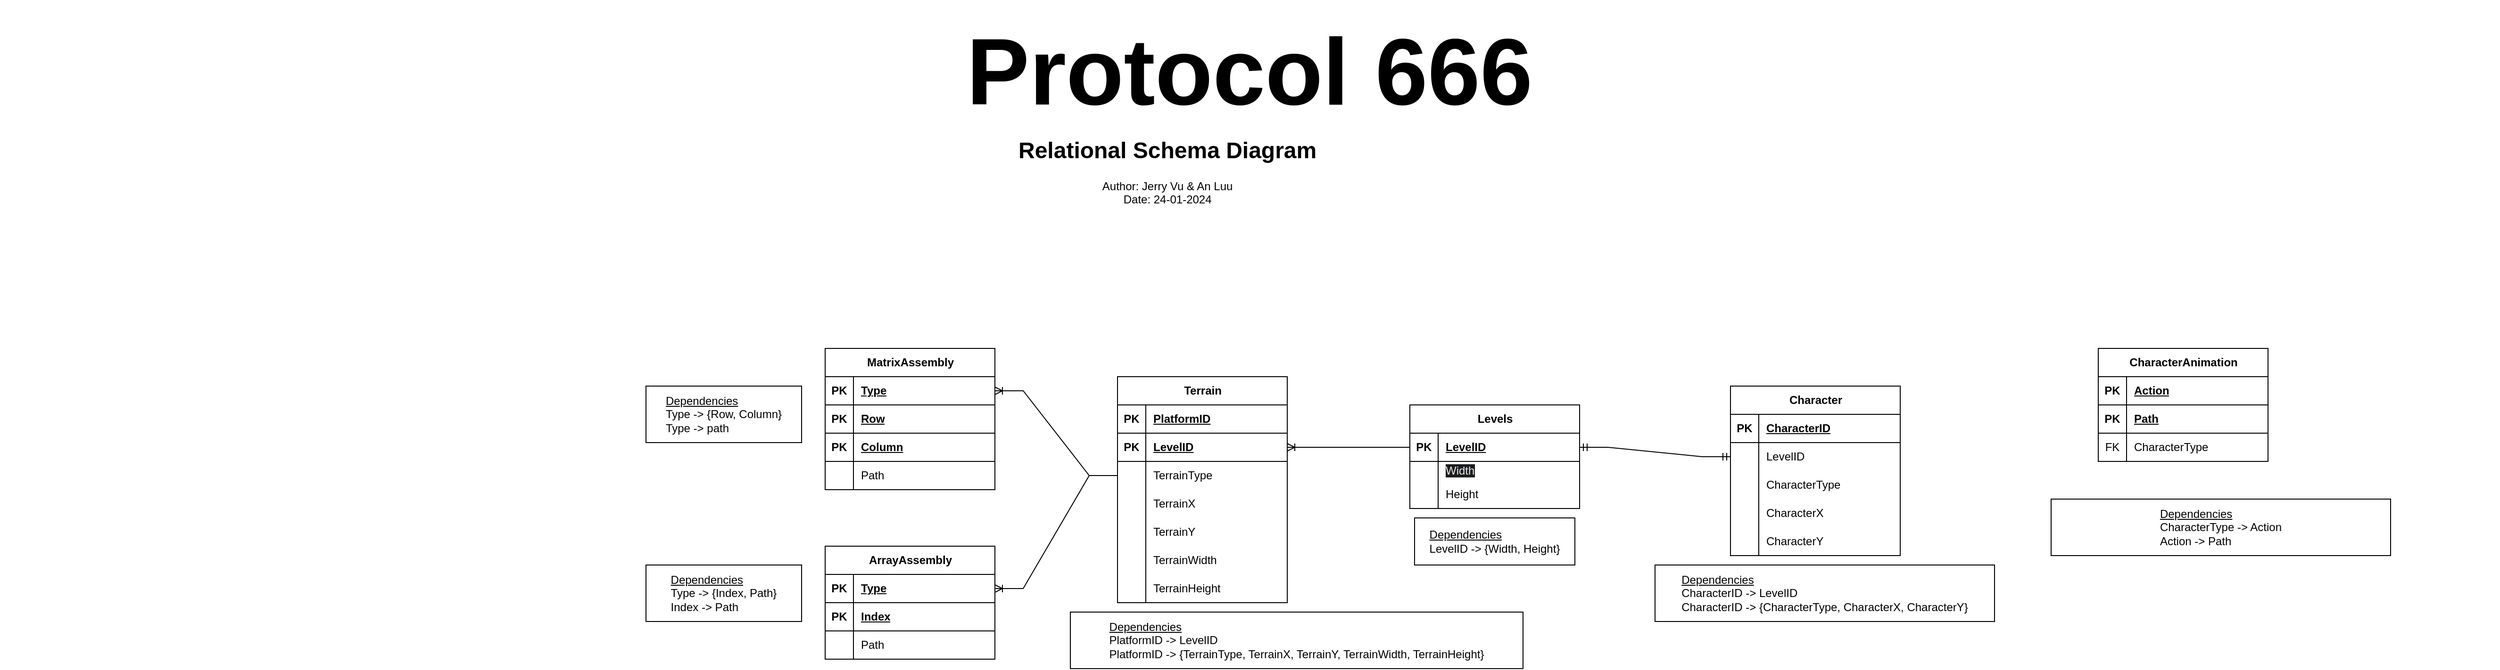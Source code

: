 <mxfile version="22.1.21" type="device">
  <diagram name="Page-1" id="7IiBUtpIPvd7zUJj-s5s">
    <mxGraphModel dx="3720" dy="2289" grid="1" gridSize="10" guides="1" tooltips="1" connect="1" arrows="1" fold="1" page="1" pageScale="1" pageWidth="850" pageHeight="1100" math="0" shadow="0">
      <root>
        <mxCell id="0" />
        <mxCell id="1" parent="0" />
        <mxCell id="Xd04s3LEKx9_GZp7cI3Q-16" value="Levels" style="shape=table;startSize=30;container=1;collapsible=1;childLayout=tableLayout;fixedRows=1;rowLines=0;fontStyle=1;align=center;resizeLast=1;html=1;" parent="1" vertex="1">
          <mxGeometry x="220" y="10" width="180" height="110" as="geometry" />
        </mxCell>
        <mxCell id="Xd04s3LEKx9_GZp7cI3Q-17" value="" style="shape=tableRow;horizontal=0;startSize=0;swimlaneHead=0;swimlaneBody=0;fillColor=none;collapsible=0;dropTarget=0;points=[[0,0.5],[1,0.5]];portConstraint=eastwest;top=0;left=0;right=0;bottom=1;" parent="Xd04s3LEKx9_GZp7cI3Q-16" vertex="1">
          <mxGeometry y="30" width="180" height="30" as="geometry" />
        </mxCell>
        <mxCell id="Xd04s3LEKx9_GZp7cI3Q-18" value="PK" style="shape=partialRectangle;connectable=0;fillColor=none;top=0;left=0;bottom=0;right=0;fontStyle=1;overflow=hidden;whiteSpace=wrap;html=1;" parent="Xd04s3LEKx9_GZp7cI3Q-17" vertex="1">
          <mxGeometry width="30" height="30" as="geometry">
            <mxRectangle width="30" height="30" as="alternateBounds" />
          </mxGeometry>
        </mxCell>
        <mxCell id="Xd04s3LEKx9_GZp7cI3Q-19" value="LevelID" style="shape=partialRectangle;connectable=0;fillColor=none;top=0;left=0;bottom=0;right=0;align=left;spacingLeft=6;fontStyle=5;overflow=hidden;whiteSpace=wrap;html=1;" parent="Xd04s3LEKx9_GZp7cI3Q-17" vertex="1">
          <mxGeometry x="30" width="150" height="30" as="geometry">
            <mxRectangle width="150" height="30" as="alternateBounds" />
          </mxGeometry>
        </mxCell>
        <mxCell id="Xd04s3LEKx9_GZp7cI3Q-20" value="" style="shape=tableRow;horizontal=0;startSize=0;swimlaneHead=0;swimlaneBody=0;fillColor=none;collapsible=0;dropTarget=0;points=[[0,0.5],[1,0.5]];portConstraint=eastwest;top=0;left=0;right=0;bottom=0;" parent="Xd04s3LEKx9_GZp7cI3Q-16" vertex="1">
          <mxGeometry y="60" width="180" height="20" as="geometry" />
        </mxCell>
        <mxCell id="Xd04s3LEKx9_GZp7cI3Q-21" value="" style="shape=partialRectangle;connectable=0;fillColor=none;top=0;left=0;bottom=0;right=0;editable=1;overflow=hidden;whiteSpace=wrap;html=1;" parent="Xd04s3LEKx9_GZp7cI3Q-20" vertex="1">
          <mxGeometry width="30" height="20" as="geometry">
            <mxRectangle width="30" height="20" as="alternateBounds" />
          </mxGeometry>
        </mxCell>
        <mxCell id="Xd04s3LEKx9_GZp7cI3Q-22" value="&lt;span style=&quot;caret-color: rgb(232, 230, 227); color: rgb(232, 230, 227); font-family: Helvetica; font-size: 12px; font-style: normal; font-variant-caps: normal; font-weight: 400; letter-spacing: normal; text-align: left; text-indent: 0px; text-transform: none; word-spacing: 0px; -webkit-text-stroke-width: 0px; background-color: rgb(26, 28, 30); text-decoration: none; float: none; display: inline !important;&quot;&gt;Width&lt;/span&gt;" style="shape=partialRectangle;connectable=0;fillColor=none;top=0;left=0;bottom=0;right=0;align=left;spacingLeft=6;overflow=hidden;whiteSpace=wrap;html=1;" parent="Xd04s3LEKx9_GZp7cI3Q-20" vertex="1">
          <mxGeometry x="30" width="150" height="20" as="geometry">
            <mxRectangle width="150" height="20" as="alternateBounds" />
          </mxGeometry>
        </mxCell>
        <mxCell id="Xd04s3LEKx9_GZp7cI3Q-23" value="" style="shape=tableRow;horizontal=0;startSize=0;swimlaneHead=0;swimlaneBody=0;fillColor=none;collapsible=0;dropTarget=0;points=[[0,0.5],[1,0.5]];portConstraint=eastwest;top=0;left=0;right=0;bottom=0;" parent="Xd04s3LEKx9_GZp7cI3Q-16" vertex="1">
          <mxGeometry y="80" width="180" height="30" as="geometry" />
        </mxCell>
        <mxCell id="Xd04s3LEKx9_GZp7cI3Q-24" value="" style="shape=partialRectangle;connectable=0;fillColor=none;top=0;left=0;bottom=0;right=0;editable=1;overflow=hidden;whiteSpace=wrap;html=1;" parent="Xd04s3LEKx9_GZp7cI3Q-23" vertex="1">
          <mxGeometry width="30" height="30" as="geometry">
            <mxRectangle width="30" height="30" as="alternateBounds" />
          </mxGeometry>
        </mxCell>
        <mxCell id="Xd04s3LEKx9_GZp7cI3Q-25" value="Height" style="shape=partialRectangle;connectable=0;fillColor=none;top=0;left=0;bottom=0;right=0;align=left;spacingLeft=6;overflow=hidden;whiteSpace=wrap;html=1;" parent="Xd04s3LEKx9_GZp7cI3Q-23" vertex="1">
          <mxGeometry x="30" width="150" height="30" as="geometry">
            <mxRectangle width="150" height="30" as="alternateBounds" />
          </mxGeometry>
        </mxCell>
        <mxCell id="Xd04s3LEKx9_GZp7cI3Q-68" value="Terrain" style="shape=table;startSize=30;container=1;collapsible=1;childLayout=tableLayout;fixedRows=1;rowLines=0;fontStyle=1;align=center;resizeLast=1;html=1;" parent="1" vertex="1">
          <mxGeometry x="-90" y="-20" width="180" height="240" as="geometry" />
        </mxCell>
        <mxCell id="Xd04s3LEKx9_GZp7cI3Q-69" value="" style="shape=tableRow;horizontal=0;startSize=0;swimlaneHead=0;swimlaneBody=0;fillColor=none;collapsible=0;dropTarget=0;points=[[0,0.5],[1,0.5]];portConstraint=eastwest;top=0;left=0;right=0;bottom=1;" parent="Xd04s3LEKx9_GZp7cI3Q-68" vertex="1">
          <mxGeometry y="30" width="180" height="30" as="geometry" />
        </mxCell>
        <mxCell id="Xd04s3LEKx9_GZp7cI3Q-70" value="PK" style="shape=partialRectangle;connectable=0;fillColor=none;top=0;left=0;bottom=0;right=0;fontStyle=1;overflow=hidden;whiteSpace=wrap;html=1;" parent="Xd04s3LEKx9_GZp7cI3Q-69" vertex="1">
          <mxGeometry width="30" height="30" as="geometry">
            <mxRectangle width="30" height="30" as="alternateBounds" />
          </mxGeometry>
        </mxCell>
        <mxCell id="Xd04s3LEKx9_GZp7cI3Q-71" value="PlatformID" style="shape=partialRectangle;connectable=0;fillColor=none;top=0;left=0;bottom=0;right=0;align=left;spacingLeft=6;fontStyle=5;overflow=hidden;whiteSpace=wrap;html=1;" parent="Xd04s3LEKx9_GZp7cI3Q-69" vertex="1">
          <mxGeometry x="30" width="150" height="30" as="geometry">
            <mxRectangle width="150" height="30" as="alternateBounds" />
          </mxGeometry>
        </mxCell>
        <mxCell id="Xd04s3LEKx9_GZp7cI3Q-248" value="" style="shape=tableRow;horizontal=0;startSize=0;swimlaneHead=0;swimlaneBody=0;fillColor=none;collapsible=0;dropTarget=0;points=[[0,0.5],[1,0.5]];portConstraint=eastwest;top=0;left=0;right=0;bottom=1;" parent="Xd04s3LEKx9_GZp7cI3Q-68" vertex="1">
          <mxGeometry y="60" width="180" height="30" as="geometry" />
        </mxCell>
        <mxCell id="Xd04s3LEKx9_GZp7cI3Q-249" value="PK" style="shape=partialRectangle;connectable=0;fillColor=none;top=0;left=0;bottom=0;right=0;fontStyle=1;overflow=hidden;whiteSpace=wrap;html=1;" parent="Xd04s3LEKx9_GZp7cI3Q-248" vertex="1">
          <mxGeometry width="30" height="30" as="geometry">
            <mxRectangle width="30" height="30" as="alternateBounds" />
          </mxGeometry>
        </mxCell>
        <mxCell id="Xd04s3LEKx9_GZp7cI3Q-250" value="LevelID" style="shape=partialRectangle;connectable=0;fillColor=none;top=0;left=0;bottom=0;right=0;align=left;spacingLeft=6;fontStyle=5;overflow=hidden;whiteSpace=wrap;html=1;" parent="Xd04s3LEKx9_GZp7cI3Q-248" vertex="1">
          <mxGeometry x="30" width="150" height="30" as="geometry">
            <mxRectangle width="150" height="30" as="alternateBounds" />
          </mxGeometry>
        </mxCell>
        <mxCell id="Xd04s3LEKx9_GZp7cI3Q-75" value="" style="shape=tableRow;horizontal=0;startSize=0;swimlaneHead=0;swimlaneBody=0;fillColor=none;collapsible=0;dropTarget=0;points=[[0,0.5],[1,0.5]];portConstraint=eastwest;top=0;left=0;right=0;bottom=0;" parent="Xd04s3LEKx9_GZp7cI3Q-68" vertex="1">
          <mxGeometry y="90" width="180" height="30" as="geometry" />
        </mxCell>
        <mxCell id="Xd04s3LEKx9_GZp7cI3Q-76" value="" style="shape=partialRectangle;connectable=0;fillColor=none;top=0;left=0;bottom=0;right=0;editable=1;overflow=hidden;whiteSpace=wrap;html=1;" parent="Xd04s3LEKx9_GZp7cI3Q-75" vertex="1">
          <mxGeometry width="30" height="30" as="geometry">
            <mxRectangle width="30" height="30" as="alternateBounds" />
          </mxGeometry>
        </mxCell>
        <mxCell id="Xd04s3LEKx9_GZp7cI3Q-77" value="TerrainType" style="shape=partialRectangle;connectable=0;fillColor=none;top=0;left=0;bottom=0;right=0;align=left;spacingLeft=6;overflow=hidden;whiteSpace=wrap;html=1;" parent="Xd04s3LEKx9_GZp7cI3Q-75" vertex="1">
          <mxGeometry x="30" width="150" height="30" as="geometry">
            <mxRectangle width="150" height="30" as="alternateBounds" />
          </mxGeometry>
        </mxCell>
        <mxCell id="Xd04s3LEKx9_GZp7cI3Q-157" value="" style="shape=tableRow;horizontal=0;startSize=0;swimlaneHead=0;swimlaneBody=0;fillColor=none;collapsible=0;dropTarget=0;points=[[0,0.5],[1,0.5]];portConstraint=eastwest;top=0;left=0;right=0;bottom=0;" parent="Xd04s3LEKx9_GZp7cI3Q-68" vertex="1">
          <mxGeometry y="120" width="180" height="30" as="geometry" />
        </mxCell>
        <mxCell id="Xd04s3LEKx9_GZp7cI3Q-158" value="" style="shape=partialRectangle;connectable=0;fillColor=none;top=0;left=0;bottom=0;right=0;editable=1;overflow=hidden;whiteSpace=wrap;html=1;" parent="Xd04s3LEKx9_GZp7cI3Q-157" vertex="1">
          <mxGeometry width="30" height="30" as="geometry">
            <mxRectangle width="30" height="30" as="alternateBounds" />
          </mxGeometry>
        </mxCell>
        <mxCell id="Xd04s3LEKx9_GZp7cI3Q-159" value="TerrainX" style="shape=partialRectangle;connectable=0;fillColor=none;top=0;left=0;bottom=0;right=0;align=left;spacingLeft=6;overflow=hidden;whiteSpace=wrap;html=1;" parent="Xd04s3LEKx9_GZp7cI3Q-157" vertex="1">
          <mxGeometry x="30" width="150" height="30" as="geometry">
            <mxRectangle width="150" height="30" as="alternateBounds" />
          </mxGeometry>
        </mxCell>
        <mxCell id="Xd04s3LEKx9_GZp7cI3Q-78" value="" style="shape=tableRow;horizontal=0;startSize=0;swimlaneHead=0;swimlaneBody=0;fillColor=none;collapsible=0;dropTarget=0;points=[[0,0.5],[1,0.5]];portConstraint=eastwest;top=0;left=0;right=0;bottom=0;" parent="Xd04s3LEKx9_GZp7cI3Q-68" vertex="1">
          <mxGeometry y="150" width="180" height="30" as="geometry" />
        </mxCell>
        <mxCell id="Xd04s3LEKx9_GZp7cI3Q-79" value="" style="shape=partialRectangle;connectable=0;fillColor=none;top=0;left=0;bottom=0;right=0;editable=1;overflow=hidden;whiteSpace=wrap;html=1;" parent="Xd04s3LEKx9_GZp7cI3Q-78" vertex="1">
          <mxGeometry width="30" height="30" as="geometry">
            <mxRectangle width="30" height="30" as="alternateBounds" />
          </mxGeometry>
        </mxCell>
        <mxCell id="Xd04s3LEKx9_GZp7cI3Q-80" value="TerrainY" style="shape=partialRectangle;connectable=0;fillColor=none;top=0;left=0;bottom=0;right=0;align=left;spacingLeft=6;overflow=hidden;whiteSpace=wrap;html=1;" parent="Xd04s3LEKx9_GZp7cI3Q-78" vertex="1">
          <mxGeometry x="30" width="150" height="30" as="geometry">
            <mxRectangle width="150" height="30" as="alternateBounds" />
          </mxGeometry>
        </mxCell>
        <mxCell id="Xd04s3LEKx9_GZp7cI3Q-81" value="" style="shape=tableRow;horizontal=0;startSize=0;swimlaneHead=0;swimlaneBody=0;fillColor=none;collapsible=0;dropTarget=0;points=[[0,0.5],[1,0.5]];portConstraint=eastwest;top=0;left=0;right=0;bottom=0;" parent="Xd04s3LEKx9_GZp7cI3Q-68" vertex="1">
          <mxGeometry y="180" width="180" height="30" as="geometry" />
        </mxCell>
        <mxCell id="Xd04s3LEKx9_GZp7cI3Q-82" value="" style="shape=partialRectangle;connectable=0;fillColor=none;top=0;left=0;bottom=0;right=0;editable=1;overflow=hidden;whiteSpace=wrap;html=1;" parent="Xd04s3LEKx9_GZp7cI3Q-81" vertex="1">
          <mxGeometry width="30" height="30" as="geometry">
            <mxRectangle width="30" height="30" as="alternateBounds" />
          </mxGeometry>
        </mxCell>
        <mxCell id="Xd04s3LEKx9_GZp7cI3Q-83" value="TerrainWidth" style="shape=partialRectangle;connectable=0;fillColor=none;top=0;left=0;bottom=0;right=0;align=left;spacingLeft=6;overflow=hidden;whiteSpace=wrap;html=1;" parent="Xd04s3LEKx9_GZp7cI3Q-81" vertex="1">
          <mxGeometry x="30" width="150" height="30" as="geometry">
            <mxRectangle width="150" height="30" as="alternateBounds" />
          </mxGeometry>
        </mxCell>
        <mxCell id="Xd04s3LEKx9_GZp7cI3Q-84" value="" style="shape=tableRow;horizontal=0;startSize=0;swimlaneHead=0;swimlaneBody=0;fillColor=none;collapsible=0;dropTarget=0;points=[[0,0.5],[1,0.5]];portConstraint=eastwest;top=0;left=0;right=0;bottom=0;" parent="Xd04s3LEKx9_GZp7cI3Q-68" vertex="1">
          <mxGeometry y="210" width="180" height="30" as="geometry" />
        </mxCell>
        <mxCell id="Xd04s3LEKx9_GZp7cI3Q-85" value="" style="shape=partialRectangle;connectable=0;fillColor=none;top=0;left=0;bottom=0;right=0;editable=1;overflow=hidden;whiteSpace=wrap;html=1;" parent="Xd04s3LEKx9_GZp7cI3Q-84" vertex="1">
          <mxGeometry width="30" height="30" as="geometry">
            <mxRectangle width="30" height="30" as="alternateBounds" />
          </mxGeometry>
        </mxCell>
        <mxCell id="Xd04s3LEKx9_GZp7cI3Q-86" value="TerrainHeight" style="shape=partialRectangle;connectable=0;fillColor=none;top=0;left=0;bottom=0;right=0;align=left;spacingLeft=6;overflow=hidden;whiteSpace=wrap;html=1;" parent="Xd04s3LEKx9_GZp7cI3Q-84" vertex="1">
          <mxGeometry x="30" width="150" height="30" as="geometry">
            <mxRectangle width="150" height="30" as="alternateBounds" />
          </mxGeometry>
        </mxCell>
        <mxCell id="Xd04s3LEKx9_GZp7cI3Q-164" value="" style="edgeStyle=entityRelationEdgeStyle;fontSize=12;html=1;endArrow=ERmandOne;startArrow=ERmandOne;rounded=0;entryX=0;entryY=0.5;entryDx=0;entryDy=0;exitX=1;exitY=0.5;exitDx=0;exitDy=0;" parent="1" source="Xd04s3LEKx9_GZp7cI3Q-17" target="Xd04s3LEKx9_GZp7cI3Q-351" edge="1">
          <mxGeometry width="100" height="100" relative="1" as="geometry">
            <mxPoint x="460" y="200" as="sourcePoint" />
            <mxPoint x="510" y="60" as="targetPoint" />
          </mxGeometry>
        </mxCell>
        <mxCell id="Xd04s3LEKx9_GZp7cI3Q-168" value="" style="edgeStyle=entityRelationEdgeStyle;fontSize=12;html=1;endArrow=ERoneToMany;rounded=0;entryX=1;entryY=0.5;entryDx=0;entryDy=0;exitX=0;exitY=0.5;exitDx=0;exitDy=0;" parent="1" source="Xd04s3LEKx9_GZp7cI3Q-17" target="Xd04s3LEKx9_GZp7cI3Q-248" edge="1">
          <mxGeometry width="100" height="100" relative="1" as="geometry">
            <mxPoint x="160" y="360" as="sourcePoint" />
            <mxPoint x="160" y="150" as="targetPoint" />
          </mxGeometry>
        </mxCell>
        <mxCell id="Xd04s3LEKx9_GZp7cI3Q-176" value="CharacterAnimation" style="shape=table;startSize=30;container=1;collapsible=1;childLayout=tableLayout;fixedRows=1;rowLines=0;fontStyle=1;align=center;resizeLast=1;html=1;" parent="1" vertex="1">
          <mxGeometry x="950" y="-50" width="180" height="120" as="geometry" />
        </mxCell>
        <mxCell id="Xd04s3LEKx9_GZp7cI3Q-177" value="" style="shape=tableRow;horizontal=0;startSize=0;swimlaneHead=0;swimlaneBody=0;fillColor=none;collapsible=0;dropTarget=0;points=[[0,0.5],[1,0.5]];portConstraint=eastwest;top=0;left=0;right=0;bottom=1;" parent="Xd04s3LEKx9_GZp7cI3Q-176" vertex="1">
          <mxGeometry y="30" width="180" height="30" as="geometry" />
        </mxCell>
        <mxCell id="Xd04s3LEKx9_GZp7cI3Q-178" value="PK" style="shape=partialRectangle;connectable=0;fillColor=none;top=0;left=0;bottom=0;right=0;fontStyle=1;overflow=hidden;whiteSpace=wrap;html=1;" parent="Xd04s3LEKx9_GZp7cI3Q-177" vertex="1">
          <mxGeometry width="30" height="30" as="geometry">
            <mxRectangle width="30" height="30" as="alternateBounds" />
          </mxGeometry>
        </mxCell>
        <mxCell id="Xd04s3LEKx9_GZp7cI3Q-179" value="Action" style="shape=partialRectangle;connectable=0;fillColor=none;top=0;left=0;bottom=0;right=0;align=left;spacingLeft=6;fontStyle=5;overflow=hidden;whiteSpace=wrap;html=1;" parent="Xd04s3LEKx9_GZp7cI3Q-177" vertex="1">
          <mxGeometry x="30" width="150" height="30" as="geometry">
            <mxRectangle width="150" height="30" as="alternateBounds" />
          </mxGeometry>
        </mxCell>
        <mxCell id="Xd04s3LEKx9_GZp7cI3Q-219" value="" style="shape=tableRow;horizontal=0;startSize=0;swimlaneHead=0;swimlaneBody=0;fillColor=none;collapsible=0;dropTarget=0;points=[[0,0.5],[1,0.5]];portConstraint=eastwest;top=0;left=0;right=0;bottom=1;" parent="Xd04s3LEKx9_GZp7cI3Q-176" vertex="1">
          <mxGeometry y="60" width="180" height="30" as="geometry" />
        </mxCell>
        <mxCell id="Xd04s3LEKx9_GZp7cI3Q-220" value="PK" style="shape=partialRectangle;connectable=0;fillColor=none;top=0;left=0;bottom=0;right=0;fontStyle=1;overflow=hidden;whiteSpace=wrap;html=1;" parent="Xd04s3LEKx9_GZp7cI3Q-219" vertex="1">
          <mxGeometry width="30" height="30" as="geometry">
            <mxRectangle width="30" height="30" as="alternateBounds" />
          </mxGeometry>
        </mxCell>
        <mxCell id="Xd04s3LEKx9_GZp7cI3Q-221" value="Path" style="shape=partialRectangle;connectable=0;fillColor=none;top=0;left=0;bottom=0;right=0;align=left;spacingLeft=6;fontStyle=5;overflow=hidden;whiteSpace=wrap;html=1;" parent="Xd04s3LEKx9_GZp7cI3Q-219" vertex="1">
          <mxGeometry x="30" width="150" height="30" as="geometry">
            <mxRectangle width="150" height="30" as="alternateBounds" />
          </mxGeometry>
        </mxCell>
        <mxCell id="Xd04s3LEKx9_GZp7cI3Q-180" value="" style="shape=tableRow;horizontal=0;startSize=0;swimlaneHead=0;swimlaneBody=0;fillColor=none;collapsible=0;dropTarget=0;points=[[0,0.5],[1,0.5]];portConstraint=eastwest;top=0;left=0;right=0;bottom=0;" parent="Xd04s3LEKx9_GZp7cI3Q-176" vertex="1">
          <mxGeometry y="90" width="180" height="30" as="geometry" />
        </mxCell>
        <mxCell id="Xd04s3LEKx9_GZp7cI3Q-181" value="FK" style="shape=partialRectangle;connectable=0;fillColor=none;top=0;left=0;bottom=0;right=0;editable=1;overflow=hidden;whiteSpace=wrap;html=1;" parent="Xd04s3LEKx9_GZp7cI3Q-180" vertex="1">
          <mxGeometry width="30" height="30" as="geometry">
            <mxRectangle width="30" height="30" as="alternateBounds" />
          </mxGeometry>
        </mxCell>
        <mxCell id="Xd04s3LEKx9_GZp7cI3Q-182" value="CharacterType" style="shape=partialRectangle;connectable=0;fillColor=none;top=0;left=0;bottom=0;right=0;align=left;spacingLeft=6;overflow=hidden;whiteSpace=wrap;html=1;" parent="Xd04s3LEKx9_GZp7cI3Q-180" vertex="1">
          <mxGeometry x="30" width="150" height="30" as="geometry">
            <mxRectangle width="150" height="30" as="alternateBounds" />
          </mxGeometry>
        </mxCell>
        <mxCell id="Xd04s3LEKx9_GZp7cI3Q-316" value="ArrayAssembly" style="shape=table;startSize=30;container=1;collapsible=1;childLayout=tableLayout;fixedRows=1;rowLines=0;fontStyle=1;align=center;resizeLast=1;html=1;" parent="1" vertex="1">
          <mxGeometry x="-400" y="160" width="180" height="120" as="geometry" />
        </mxCell>
        <mxCell id="Xd04s3LEKx9_GZp7cI3Q-317" value="" style="shape=tableRow;horizontal=0;startSize=0;swimlaneHead=0;swimlaneBody=0;fillColor=none;collapsible=0;dropTarget=0;points=[[0,0.5],[1,0.5]];portConstraint=eastwest;top=0;left=0;right=0;bottom=1;" parent="Xd04s3LEKx9_GZp7cI3Q-316" vertex="1">
          <mxGeometry y="30" width="180" height="30" as="geometry" />
        </mxCell>
        <mxCell id="Xd04s3LEKx9_GZp7cI3Q-318" value="PK" style="shape=partialRectangle;connectable=0;fillColor=none;top=0;left=0;bottom=0;right=0;fontStyle=1;overflow=hidden;whiteSpace=wrap;html=1;" parent="Xd04s3LEKx9_GZp7cI3Q-317" vertex="1">
          <mxGeometry width="30" height="30" as="geometry">
            <mxRectangle width="30" height="30" as="alternateBounds" />
          </mxGeometry>
        </mxCell>
        <mxCell id="Xd04s3LEKx9_GZp7cI3Q-319" value="Type" style="shape=partialRectangle;connectable=0;fillColor=none;top=0;left=0;bottom=0;right=0;align=left;spacingLeft=6;fontStyle=5;overflow=hidden;whiteSpace=wrap;html=1;" parent="Xd04s3LEKx9_GZp7cI3Q-317" vertex="1">
          <mxGeometry x="30" width="150" height="30" as="geometry">
            <mxRectangle width="150" height="30" as="alternateBounds" />
          </mxGeometry>
        </mxCell>
        <mxCell id="Xd04s3LEKx9_GZp7cI3Q-329" value="" style="shape=tableRow;horizontal=0;startSize=0;swimlaneHead=0;swimlaneBody=0;fillColor=none;collapsible=0;dropTarget=0;points=[[0,0.5],[1,0.5]];portConstraint=eastwest;top=0;left=0;right=0;bottom=1;" parent="Xd04s3LEKx9_GZp7cI3Q-316" vertex="1">
          <mxGeometry y="60" width="180" height="30" as="geometry" />
        </mxCell>
        <mxCell id="Xd04s3LEKx9_GZp7cI3Q-330" value="PK" style="shape=partialRectangle;connectable=0;fillColor=none;top=0;left=0;bottom=0;right=0;fontStyle=1;overflow=hidden;whiteSpace=wrap;html=1;" parent="Xd04s3LEKx9_GZp7cI3Q-329" vertex="1">
          <mxGeometry width="30" height="30" as="geometry">
            <mxRectangle width="30" height="30" as="alternateBounds" />
          </mxGeometry>
        </mxCell>
        <mxCell id="Xd04s3LEKx9_GZp7cI3Q-331" value="Index" style="shape=partialRectangle;connectable=0;fillColor=none;top=0;left=0;bottom=0;right=0;align=left;spacingLeft=6;fontStyle=5;overflow=hidden;whiteSpace=wrap;html=1;" parent="Xd04s3LEKx9_GZp7cI3Q-329" vertex="1">
          <mxGeometry x="30" width="150" height="30" as="geometry">
            <mxRectangle width="150" height="30" as="alternateBounds" />
          </mxGeometry>
        </mxCell>
        <mxCell id="Xd04s3LEKx9_GZp7cI3Q-320" value="" style="shape=tableRow;horizontal=0;startSize=0;swimlaneHead=0;swimlaneBody=0;fillColor=none;collapsible=0;dropTarget=0;points=[[0,0.5],[1,0.5]];portConstraint=eastwest;top=0;left=0;right=0;bottom=0;" parent="Xd04s3LEKx9_GZp7cI3Q-316" vertex="1">
          <mxGeometry y="90" width="180" height="30" as="geometry" />
        </mxCell>
        <mxCell id="Xd04s3LEKx9_GZp7cI3Q-321" value="" style="shape=partialRectangle;connectable=0;fillColor=none;top=0;left=0;bottom=0;right=0;editable=1;overflow=hidden;whiteSpace=wrap;html=1;" parent="Xd04s3LEKx9_GZp7cI3Q-320" vertex="1">
          <mxGeometry width="30" height="30" as="geometry">
            <mxRectangle width="30" height="30" as="alternateBounds" />
          </mxGeometry>
        </mxCell>
        <mxCell id="Xd04s3LEKx9_GZp7cI3Q-322" value="Path" style="shape=partialRectangle;connectable=0;fillColor=none;top=0;left=0;bottom=0;right=0;align=left;spacingLeft=6;overflow=hidden;whiteSpace=wrap;html=1;" parent="Xd04s3LEKx9_GZp7cI3Q-320" vertex="1">
          <mxGeometry x="30" width="150" height="30" as="geometry">
            <mxRectangle width="150" height="30" as="alternateBounds" />
          </mxGeometry>
        </mxCell>
        <mxCell id="Xd04s3LEKx9_GZp7cI3Q-332" value="MatrixAssembly" style="shape=table;startSize=30;container=1;collapsible=1;childLayout=tableLayout;fixedRows=1;rowLines=0;fontStyle=1;align=center;resizeLast=1;html=1;" parent="1" vertex="1">
          <mxGeometry x="-400" y="-50" width="180" height="150" as="geometry" />
        </mxCell>
        <mxCell id="Xd04s3LEKx9_GZp7cI3Q-333" value="" style="shape=tableRow;horizontal=0;startSize=0;swimlaneHead=0;swimlaneBody=0;fillColor=none;collapsible=0;dropTarget=0;points=[[0,0.5],[1,0.5]];portConstraint=eastwest;top=0;left=0;right=0;bottom=1;" parent="Xd04s3LEKx9_GZp7cI3Q-332" vertex="1">
          <mxGeometry y="30" width="180" height="30" as="geometry" />
        </mxCell>
        <mxCell id="Xd04s3LEKx9_GZp7cI3Q-334" value="PK" style="shape=partialRectangle;connectable=0;fillColor=none;top=0;left=0;bottom=0;right=0;fontStyle=1;overflow=hidden;whiteSpace=wrap;html=1;" parent="Xd04s3LEKx9_GZp7cI3Q-333" vertex="1">
          <mxGeometry width="30" height="30" as="geometry">
            <mxRectangle width="30" height="30" as="alternateBounds" />
          </mxGeometry>
        </mxCell>
        <mxCell id="Xd04s3LEKx9_GZp7cI3Q-335" value="Type" style="shape=partialRectangle;connectable=0;fillColor=none;top=0;left=0;bottom=0;right=0;align=left;spacingLeft=6;fontStyle=5;overflow=hidden;whiteSpace=wrap;html=1;" parent="Xd04s3LEKx9_GZp7cI3Q-333" vertex="1">
          <mxGeometry x="30" width="150" height="30" as="geometry">
            <mxRectangle width="150" height="30" as="alternateBounds" />
          </mxGeometry>
        </mxCell>
        <mxCell id="Xd04s3LEKx9_GZp7cI3Q-336" value="" style="shape=tableRow;horizontal=0;startSize=0;swimlaneHead=0;swimlaneBody=0;fillColor=none;collapsible=0;dropTarget=0;points=[[0,0.5],[1,0.5]];portConstraint=eastwest;top=0;left=0;right=0;bottom=1;" parent="Xd04s3LEKx9_GZp7cI3Q-332" vertex="1">
          <mxGeometry y="60" width="180" height="30" as="geometry" />
        </mxCell>
        <mxCell id="Xd04s3LEKx9_GZp7cI3Q-337" value="PK" style="shape=partialRectangle;connectable=0;fillColor=none;top=0;left=0;bottom=0;right=0;fontStyle=1;overflow=hidden;whiteSpace=wrap;html=1;" parent="Xd04s3LEKx9_GZp7cI3Q-336" vertex="1">
          <mxGeometry width="30" height="30" as="geometry">
            <mxRectangle width="30" height="30" as="alternateBounds" />
          </mxGeometry>
        </mxCell>
        <mxCell id="Xd04s3LEKx9_GZp7cI3Q-338" value="Row" style="shape=partialRectangle;connectable=0;fillColor=none;top=0;left=0;bottom=0;right=0;align=left;spacingLeft=6;fontStyle=5;overflow=hidden;whiteSpace=wrap;html=1;" parent="Xd04s3LEKx9_GZp7cI3Q-336" vertex="1">
          <mxGeometry x="30" width="150" height="30" as="geometry">
            <mxRectangle width="150" height="30" as="alternateBounds" />
          </mxGeometry>
        </mxCell>
        <mxCell id="Xd04s3LEKx9_GZp7cI3Q-342" value="" style="shape=tableRow;horizontal=0;startSize=0;swimlaneHead=0;swimlaneBody=0;fillColor=none;collapsible=0;dropTarget=0;points=[[0,0.5],[1,0.5]];portConstraint=eastwest;top=0;left=0;right=0;bottom=1;" parent="Xd04s3LEKx9_GZp7cI3Q-332" vertex="1">
          <mxGeometry y="90" width="180" height="30" as="geometry" />
        </mxCell>
        <mxCell id="Xd04s3LEKx9_GZp7cI3Q-343" value="PK" style="shape=partialRectangle;connectable=0;fillColor=none;top=0;left=0;bottom=0;right=0;fontStyle=1;overflow=hidden;whiteSpace=wrap;html=1;" parent="Xd04s3LEKx9_GZp7cI3Q-342" vertex="1">
          <mxGeometry width="30" height="30" as="geometry">
            <mxRectangle width="30" height="30" as="alternateBounds" />
          </mxGeometry>
        </mxCell>
        <mxCell id="Xd04s3LEKx9_GZp7cI3Q-344" value="Column" style="shape=partialRectangle;connectable=0;fillColor=none;top=0;left=0;bottom=0;right=0;align=left;spacingLeft=6;fontStyle=5;overflow=hidden;whiteSpace=wrap;html=1;" parent="Xd04s3LEKx9_GZp7cI3Q-342" vertex="1">
          <mxGeometry x="30" width="150" height="30" as="geometry">
            <mxRectangle width="150" height="30" as="alternateBounds" />
          </mxGeometry>
        </mxCell>
        <mxCell id="Xd04s3LEKx9_GZp7cI3Q-339" value="" style="shape=tableRow;horizontal=0;startSize=0;swimlaneHead=0;swimlaneBody=0;fillColor=none;collapsible=0;dropTarget=0;points=[[0,0.5],[1,0.5]];portConstraint=eastwest;top=0;left=0;right=0;bottom=0;" parent="Xd04s3LEKx9_GZp7cI3Q-332" vertex="1">
          <mxGeometry y="120" width="180" height="30" as="geometry" />
        </mxCell>
        <mxCell id="Xd04s3LEKx9_GZp7cI3Q-340" value="" style="shape=partialRectangle;connectable=0;fillColor=none;top=0;left=0;bottom=0;right=0;editable=1;overflow=hidden;whiteSpace=wrap;html=1;" parent="Xd04s3LEKx9_GZp7cI3Q-339" vertex="1">
          <mxGeometry width="30" height="30" as="geometry">
            <mxRectangle width="30" height="30" as="alternateBounds" />
          </mxGeometry>
        </mxCell>
        <mxCell id="Xd04s3LEKx9_GZp7cI3Q-341" value="Path" style="shape=partialRectangle;connectable=0;fillColor=none;top=0;left=0;bottom=0;right=0;align=left;spacingLeft=6;overflow=hidden;whiteSpace=wrap;html=1;" parent="Xd04s3LEKx9_GZp7cI3Q-339" vertex="1">
          <mxGeometry x="30" width="150" height="30" as="geometry">
            <mxRectangle width="150" height="30" as="alternateBounds" />
          </mxGeometry>
        </mxCell>
        <mxCell id="Xd04s3LEKx9_GZp7cI3Q-345" value="" style="edgeStyle=entityRelationEdgeStyle;fontSize=12;html=1;endArrow=ERoneToMany;rounded=0;entryX=1;entryY=0.5;entryDx=0;entryDy=0;exitX=0;exitY=0.5;exitDx=0;exitDy=0;" parent="1" source="Xd04s3LEKx9_GZp7cI3Q-75" target="Xd04s3LEKx9_GZp7cI3Q-333" edge="1">
          <mxGeometry width="100" height="100" relative="1" as="geometry">
            <mxPoint x="230" y="310" as="sourcePoint" />
            <mxPoint x="330" y="210" as="targetPoint" />
          </mxGeometry>
        </mxCell>
        <mxCell id="Xd04s3LEKx9_GZp7cI3Q-346" value="" style="edgeStyle=entityRelationEdgeStyle;fontSize=12;html=1;endArrow=ERoneToMany;rounded=0;entryX=1;entryY=0.5;entryDx=0;entryDy=0;exitX=0;exitY=0.5;exitDx=0;exitDy=0;" parent="1" source="Xd04s3LEKx9_GZp7cI3Q-75" target="Xd04s3LEKx9_GZp7cI3Q-317" edge="1">
          <mxGeometry width="100" height="100" relative="1" as="geometry">
            <mxPoint x="230" y="310" as="sourcePoint" />
            <mxPoint x="330" y="210" as="targetPoint" />
          </mxGeometry>
        </mxCell>
        <mxCell id="Xd04s3LEKx9_GZp7cI3Q-347" value="Character" style="shape=table;startSize=30;container=1;collapsible=1;childLayout=tableLayout;fixedRows=1;rowLines=0;fontStyle=1;align=center;resizeLast=1;html=1;" parent="1" vertex="1">
          <mxGeometry x="560" y="-10" width="180" height="180" as="geometry" />
        </mxCell>
        <mxCell id="Xd04s3LEKx9_GZp7cI3Q-348" value="" style="shape=tableRow;horizontal=0;startSize=0;swimlaneHead=0;swimlaneBody=0;fillColor=none;collapsible=0;dropTarget=0;points=[[0,0.5],[1,0.5]];portConstraint=eastwest;top=0;left=0;right=0;bottom=1;" parent="Xd04s3LEKx9_GZp7cI3Q-347" vertex="1">
          <mxGeometry y="30" width="180" height="30" as="geometry" />
        </mxCell>
        <mxCell id="Xd04s3LEKx9_GZp7cI3Q-349" value="PK" style="shape=partialRectangle;connectable=0;fillColor=none;top=0;left=0;bottom=0;right=0;fontStyle=1;overflow=hidden;whiteSpace=wrap;html=1;" parent="Xd04s3LEKx9_GZp7cI3Q-348" vertex="1">
          <mxGeometry width="30" height="30" as="geometry">
            <mxRectangle width="30" height="30" as="alternateBounds" />
          </mxGeometry>
        </mxCell>
        <mxCell id="Xd04s3LEKx9_GZp7cI3Q-350" value="CharacterID" style="shape=partialRectangle;connectable=0;fillColor=none;top=0;left=0;bottom=0;right=0;align=left;spacingLeft=6;fontStyle=5;overflow=hidden;whiteSpace=wrap;html=1;" parent="Xd04s3LEKx9_GZp7cI3Q-348" vertex="1">
          <mxGeometry x="30" width="150" height="30" as="geometry">
            <mxRectangle width="150" height="30" as="alternateBounds" />
          </mxGeometry>
        </mxCell>
        <mxCell id="Xd04s3LEKx9_GZp7cI3Q-351" value="" style="shape=tableRow;horizontal=0;startSize=0;swimlaneHead=0;swimlaneBody=0;fillColor=none;collapsible=0;dropTarget=0;points=[[0,0.5],[1,0.5]];portConstraint=eastwest;top=0;left=0;right=0;bottom=0;" parent="Xd04s3LEKx9_GZp7cI3Q-347" vertex="1">
          <mxGeometry y="60" width="180" height="30" as="geometry" />
        </mxCell>
        <mxCell id="Xd04s3LEKx9_GZp7cI3Q-352" value="" style="shape=partialRectangle;connectable=0;fillColor=none;top=0;left=0;bottom=0;right=0;editable=1;overflow=hidden;whiteSpace=wrap;html=1;" parent="Xd04s3LEKx9_GZp7cI3Q-351" vertex="1">
          <mxGeometry width="30" height="30" as="geometry">
            <mxRectangle width="30" height="30" as="alternateBounds" />
          </mxGeometry>
        </mxCell>
        <mxCell id="Xd04s3LEKx9_GZp7cI3Q-353" value="LevelID" style="shape=partialRectangle;connectable=0;fillColor=none;top=0;left=0;bottom=0;right=0;align=left;spacingLeft=6;overflow=hidden;whiteSpace=wrap;html=1;" parent="Xd04s3LEKx9_GZp7cI3Q-351" vertex="1">
          <mxGeometry x="30" width="150" height="30" as="geometry">
            <mxRectangle width="150" height="30" as="alternateBounds" />
          </mxGeometry>
        </mxCell>
        <mxCell id="Xd04s3LEKx9_GZp7cI3Q-354" value="" style="shape=tableRow;horizontal=0;startSize=0;swimlaneHead=0;swimlaneBody=0;fillColor=none;collapsible=0;dropTarget=0;points=[[0,0.5],[1,0.5]];portConstraint=eastwest;top=0;left=0;right=0;bottom=0;" parent="Xd04s3LEKx9_GZp7cI3Q-347" vertex="1">
          <mxGeometry y="90" width="180" height="30" as="geometry" />
        </mxCell>
        <mxCell id="Xd04s3LEKx9_GZp7cI3Q-355" value="" style="shape=partialRectangle;connectable=0;fillColor=none;top=0;left=0;bottom=0;right=0;editable=1;overflow=hidden;whiteSpace=wrap;html=1;" parent="Xd04s3LEKx9_GZp7cI3Q-354" vertex="1">
          <mxGeometry width="30" height="30" as="geometry">
            <mxRectangle width="30" height="30" as="alternateBounds" />
          </mxGeometry>
        </mxCell>
        <mxCell id="Xd04s3LEKx9_GZp7cI3Q-356" value="CharacterType" style="shape=partialRectangle;connectable=0;fillColor=none;top=0;left=0;bottom=0;right=0;align=left;spacingLeft=6;overflow=hidden;whiteSpace=wrap;html=1;" parent="Xd04s3LEKx9_GZp7cI3Q-354" vertex="1">
          <mxGeometry x="30" width="150" height="30" as="geometry">
            <mxRectangle width="150" height="30" as="alternateBounds" />
          </mxGeometry>
        </mxCell>
        <mxCell id="Xd04s3LEKx9_GZp7cI3Q-357" value="" style="shape=tableRow;horizontal=0;startSize=0;swimlaneHead=0;swimlaneBody=0;fillColor=none;collapsible=0;dropTarget=0;points=[[0,0.5],[1,0.5]];portConstraint=eastwest;top=0;left=0;right=0;bottom=0;" parent="Xd04s3LEKx9_GZp7cI3Q-347" vertex="1">
          <mxGeometry y="120" width="180" height="30" as="geometry" />
        </mxCell>
        <mxCell id="Xd04s3LEKx9_GZp7cI3Q-358" value="" style="shape=partialRectangle;connectable=0;fillColor=none;top=0;left=0;bottom=0;right=0;editable=1;overflow=hidden;whiteSpace=wrap;html=1;" parent="Xd04s3LEKx9_GZp7cI3Q-357" vertex="1">
          <mxGeometry width="30" height="30" as="geometry">
            <mxRectangle width="30" height="30" as="alternateBounds" />
          </mxGeometry>
        </mxCell>
        <mxCell id="Xd04s3LEKx9_GZp7cI3Q-359" value="CharacterX" style="shape=partialRectangle;connectable=0;fillColor=none;top=0;left=0;bottom=0;right=0;align=left;spacingLeft=6;overflow=hidden;whiteSpace=wrap;html=1;" parent="Xd04s3LEKx9_GZp7cI3Q-357" vertex="1">
          <mxGeometry x="30" width="150" height="30" as="geometry">
            <mxRectangle width="150" height="30" as="alternateBounds" />
          </mxGeometry>
        </mxCell>
        <mxCell id="Xd04s3LEKx9_GZp7cI3Q-362" value="" style="shape=tableRow;horizontal=0;startSize=0;swimlaneHead=0;swimlaneBody=0;fillColor=none;collapsible=0;dropTarget=0;points=[[0,0.5],[1,0.5]];portConstraint=eastwest;top=0;left=0;right=0;bottom=0;" parent="Xd04s3LEKx9_GZp7cI3Q-347" vertex="1">
          <mxGeometry y="150" width="180" height="30" as="geometry" />
        </mxCell>
        <mxCell id="Xd04s3LEKx9_GZp7cI3Q-363" value="" style="shape=partialRectangle;connectable=0;fillColor=none;top=0;left=0;bottom=0;right=0;editable=1;overflow=hidden;whiteSpace=wrap;html=1;" parent="Xd04s3LEKx9_GZp7cI3Q-362" vertex="1">
          <mxGeometry width="30" height="30" as="geometry">
            <mxRectangle width="30" height="30" as="alternateBounds" />
          </mxGeometry>
        </mxCell>
        <mxCell id="Xd04s3LEKx9_GZp7cI3Q-364" value="CharacterY" style="shape=partialRectangle;connectable=0;fillColor=none;top=0;left=0;bottom=0;right=0;align=left;spacingLeft=6;overflow=hidden;whiteSpace=wrap;html=1;" parent="Xd04s3LEKx9_GZp7cI3Q-362" vertex="1">
          <mxGeometry x="30" width="150" height="30" as="geometry">
            <mxRectangle width="150" height="30" as="alternateBounds" />
          </mxGeometry>
        </mxCell>
        <mxCell id="Xd04s3LEKx9_GZp7cI3Q-365" value="&lt;div style=&quot;text-align: left;&quot;&gt;&lt;span style=&quot;background-color: initial;&quot;&gt;&lt;u&gt;Dependencies&lt;/u&gt;&lt;/span&gt;&lt;/div&gt;&lt;div style=&quot;text-align: left;&quot;&gt;&lt;span style=&quot;background-color: initial;&quot;&gt;LevelID -&amp;gt; {Width, Height}&lt;/span&gt;&lt;br&gt;&lt;/div&gt;" style="whiteSpace=wrap;html=1;" parent="1" vertex="1">
          <mxGeometry x="225" y="130" width="170" height="50" as="geometry" />
        </mxCell>
        <mxCell id="z1MPQt6cBniN78N6Mej0-1" value="&lt;h1 style=&quot;text-align: center; border-color: var(--border-color);&quot;&gt;Relational Schema Diagram&lt;/h1&gt;&lt;div style=&quot;text-align: center;&quot;&gt;Author: Jerry Vu &amp;amp; An Luu&lt;/div&gt;&lt;div style=&quot;text-align: center;&quot;&gt;Date: 24-01-2024&lt;/div&gt;&lt;div&gt;&lt;b&gt;&lt;/b&gt;&lt;/div&gt;" style="text;html=1;strokeColor=none;fillColor=none;spacing=5;spacingTop=-20;whiteSpace=wrap;overflow=hidden;rounded=0;" vertex="1" parent="1">
          <mxGeometry x="-200" y="-280" width="500" height="120" as="geometry" />
        </mxCell>
        <mxCell id="z1MPQt6cBniN78N6Mej0-2" value="&lt;b style=&quot;&quot;&gt;&lt;font style=&quot;&quot;&gt;&lt;font style=&quot;font-size: 100px;&quot;&gt;Protocol 666&lt;/font&gt;&lt;br&gt;&lt;/font&gt;&lt;/b&gt;" style="text;html=1;strokeColor=none;fillColor=none;align=center;verticalAlign=middle;whiteSpace=wrap;rounded=0;fontSize=100;" vertex="1" parent="1">
          <mxGeometry x="-1275" y="-420" width="2650" height="150" as="geometry" />
        </mxCell>
        <mxCell id="z1MPQt6cBniN78N6Mej0-3" value="&lt;div style=&quot;text-align: left;&quot;&gt;&lt;span style=&quot;background-color: initial;&quot;&gt;&lt;u&gt;Dependencies&lt;/u&gt;&lt;/span&gt;&lt;/div&gt;&lt;div style=&quot;text-align: left;&quot;&gt;&lt;span style=&quot;background-color: initial;&quot;&gt;PlatformID -&amp;gt; LevelID&lt;/span&gt;&lt;/div&gt;&lt;div style=&quot;text-align: left;&quot;&gt;&lt;span style=&quot;background-color: initial;&quot;&gt;PlatformID -&amp;gt; {TerrainType, TerrainX, TerrainY, TerrainWidth, TerrainHeight}&lt;/span&gt;&lt;br&gt;&lt;/div&gt;" style="whiteSpace=wrap;html=1;" vertex="1" parent="1">
          <mxGeometry x="-140" y="230" width="480" height="60" as="geometry" />
        </mxCell>
        <mxCell id="z1MPQt6cBniN78N6Mej0-4" value="&lt;div style=&quot;text-align: left;&quot;&gt;&lt;span style=&quot;background-color: initial;&quot;&gt;&lt;u&gt;Dependencies&lt;/u&gt;&lt;/span&gt;&lt;/div&gt;&lt;div style=&quot;text-align: left;&quot;&gt;&lt;span style=&quot;background-color: initial;&quot;&gt;Type -&amp;gt; {Row, Column}&lt;/span&gt;&lt;br&gt;&lt;/div&gt;&lt;div style=&quot;text-align: left;&quot;&gt;&lt;span style=&quot;background-color: initial;&quot;&gt;Type -&amp;gt; path&lt;/span&gt;&lt;/div&gt;" style="whiteSpace=wrap;html=1;" vertex="1" parent="1">
          <mxGeometry x="-590" y="-10" width="165" height="60" as="geometry" />
        </mxCell>
        <mxCell id="z1MPQt6cBniN78N6Mej0-5" value="&lt;div style=&quot;text-align: left;&quot;&gt;&lt;span style=&quot;background-color: initial;&quot;&gt;&lt;u&gt;Dependencies&lt;/u&gt;&lt;/span&gt;&lt;/div&gt;&lt;div style=&quot;text-align: left;&quot;&gt;&lt;span style=&quot;background-color: initial;&quot;&gt;Type -&amp;gt; {Index, Path}&lt;/span&gt;&lt;/div&gt;&lt;div style=&quot;text-align: left;&quot;&gt;&lt;span style=&quot;background-color: initial;&quot;&gt;Index -&amp;gt; Path&lt;/span&gt;&lt;/div&gt;" style="whiteSpace=wrap;html=1;" vertex="1" parent="1">
          <mxGeometry x="-590" y="180" width="165" height="60" as="geometry" />
        </mxCell>
        <mxCell id="z1MPQt6cBniN78N6Mej0-7" value="&lt;div style=&quot;text-align: left;&quot;&gt;&lt;span style=&quot;background-color: initial;&quot;&gt;&lt;u&gt;Dependencies&lt;/u&gt;&lt;/span&gt;&lt;/div&gt;&lt;div style=&quot;text-align: left;&quot;&gt;&lt;span style=&quot;background-color: initial;&quot;&gt;CharacterID -&amp;gt; LevelID&lt;/span&gt;&lt;/div&gt;&lt;div style=&quot;text-align: left;&quot;&gt;&lt;span style=&quot;background-color: initial;&quot;&gt;CharacterID -&amp;gt; {CharacterType, CharacterX, CharacterY}&lt;/span&gt;&lt;/div&gt;" style="whiteSpace=wrap;html=1;" vertex="1" parent="1">
          <mxGeometry x="480" y="180" width="360" height="60" as="geometry" />
        </mxCell>
        <mxCell id="z1MPQt6cBniN78N6Mej0-8" value="&lt;div style=&quot;text-align: left;&quot;&gt;&lt;span style=&quot;background-color: initial;&quot;&gt;&lt;u&gt;Dependencies&lt;/u&gt;&lt;/span&gt;&lt;/div&gt;&lt;div style=&quot;text-align: left;&quot;&gt;&lt;span style=&quot;background-color: initial;&quot;&gt;CharacterType -&amp;gt; Action&lt;/span&gt;&lt;/div&gt;&lt;div style=&quot;text-align: left;&quot;&gt;&lt;span style=&quot;background-color: initial;&quot;&gt;Action -&amp;gt; Path&lt;/span&gt;&lt;/div&gt;" style="whiteSpace=wrap;html=1;" vertex="1" parent="1">
          <mxGeometry x="900" y="110" width="360" height="60" as="geometry" />
        </mxCell>
      </root>
    </mxGraphModel>
  </diagram>
</mxfile>
